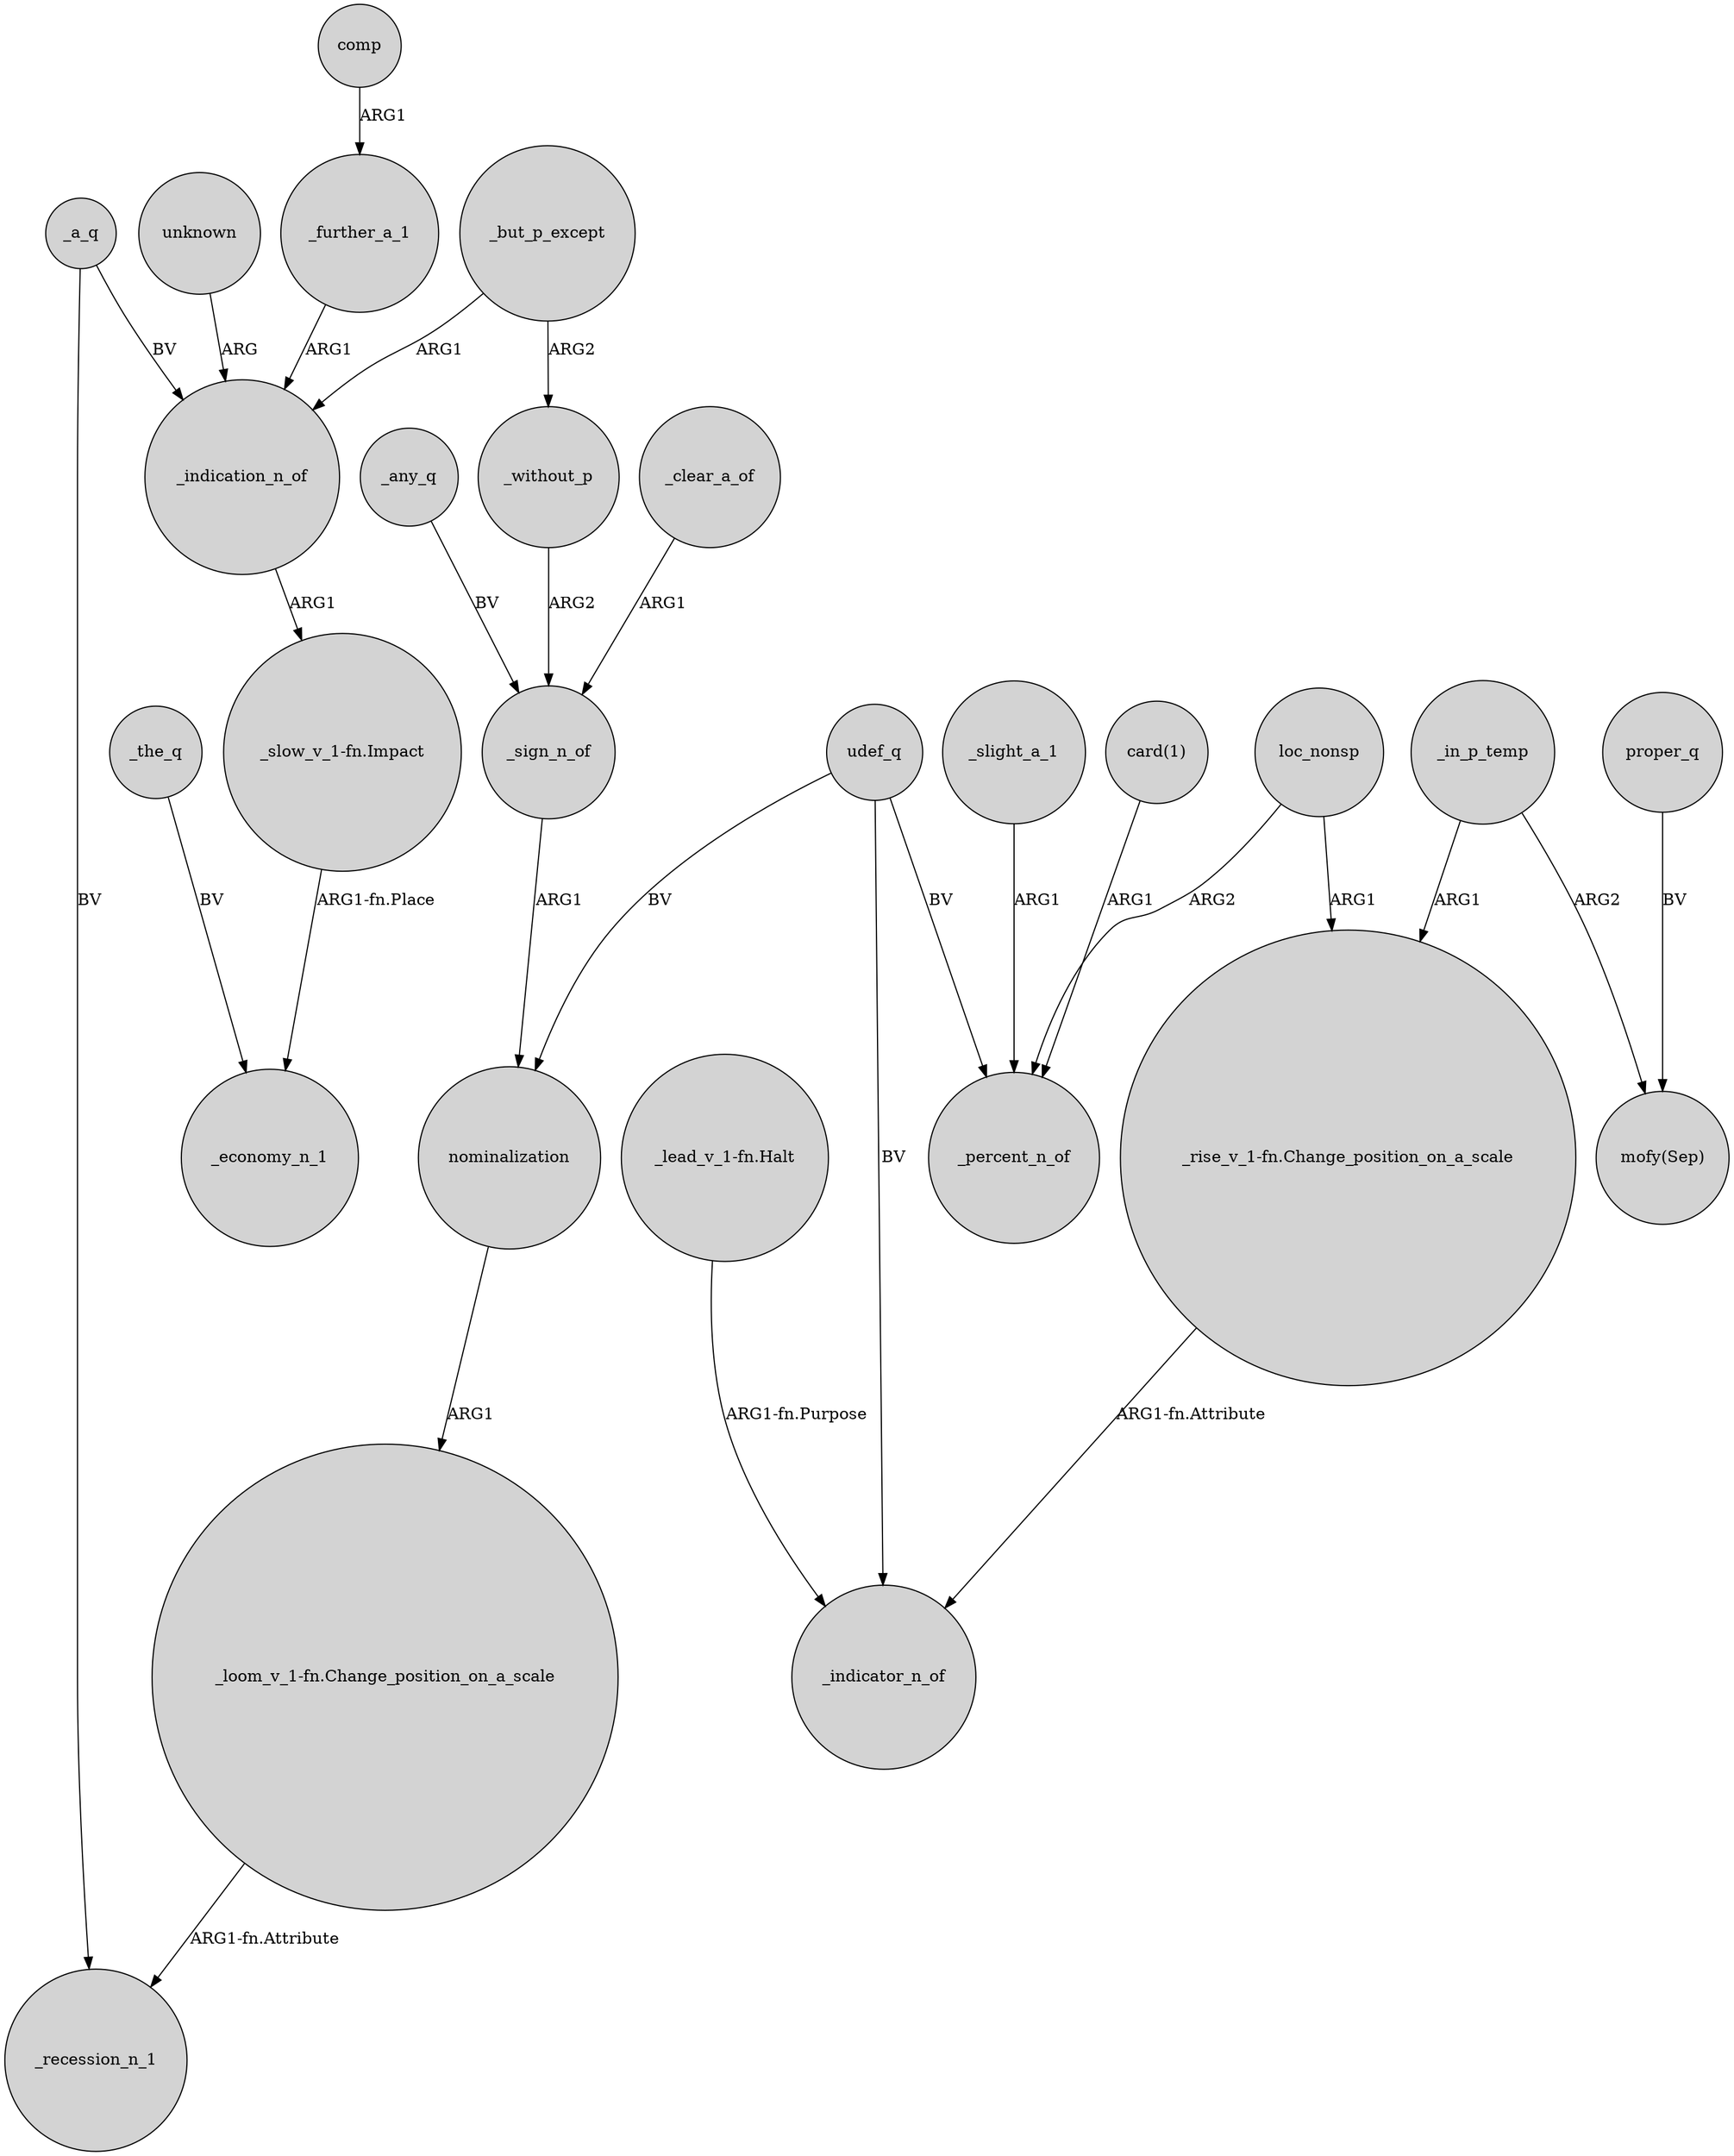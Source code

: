 digraph {
	node [shape=circle style=filled]
	unknown -> _indication_n_of [label=ARG]
	"_slow_v_1-fn.Impact" -> _economy_n_1 [label="ARG1-fn.Place"]
	_further_a_1 -> _indication_n_of [label=ARG1]
	loc_nonsp -> _percent_n_of [label=ARG2]
	loc_nonsp -> "_rise_v_1-fn.Change_position_on_a_scale" [label=ARG1]
	_sign_n_of -> nominalization [label=ARG1]
	udef_q -> nominalization [label=BV]
	_without_p -> _sign_n_of [label=ARG2]
	_a_q -> _indication_n_of [label=BV]
	nominalization -> "_loom_v_1-fn.Change_position_on_a_scale" [label=ARG1]
	_clear_a_of -> _sign_n_of [label=ARG1]
	_in_p_temp -> "mofy(Sep)" [label=ARG2]
	_indication_n_of -> "_slow_v_1-fn.Impact" [label=ARG1]
	_any_q -> _sign_n_of [label=BV]
	_in_p_temp -> "_rise_v_1-fn.Change_position_on_a_scale" [label=ARG1]
	udef_q -> _percent_n_of [label=BV]
	_a_q -> _recession_n_1 [label=BV]
	_slight_a_1 -> _percent_n_of [label=ARG1]
	_but_p_except -> _indication_n_of [label=ARG1]
	proper_q -> "mofy(Sep)" [label=BV]
	"card(1)" -> _percent_n_of [label=ARG1]
	comp -> _further_a_1 [label=ARG1]
	"_rise_v_1-fn.Change_position_on_a_scale" -> _indicator_n_of [label="ARG1-fn.Attribute"]
	udef_q -> _indicator_n_of [label=BV]
	"_lead_v_1-fn.Halt" -> _indicator_n_of [label="ARG1-fn.Purpose"]
	"_loom_v_1-fn.Change_position_on_a_scale" -> _recession_n_1 [label="ARG1-fn.Attribute"]
	_the_q -> _economy_n_1 [label=BV]
	_but_p_except -> _without_p [label=ARG2]
}
